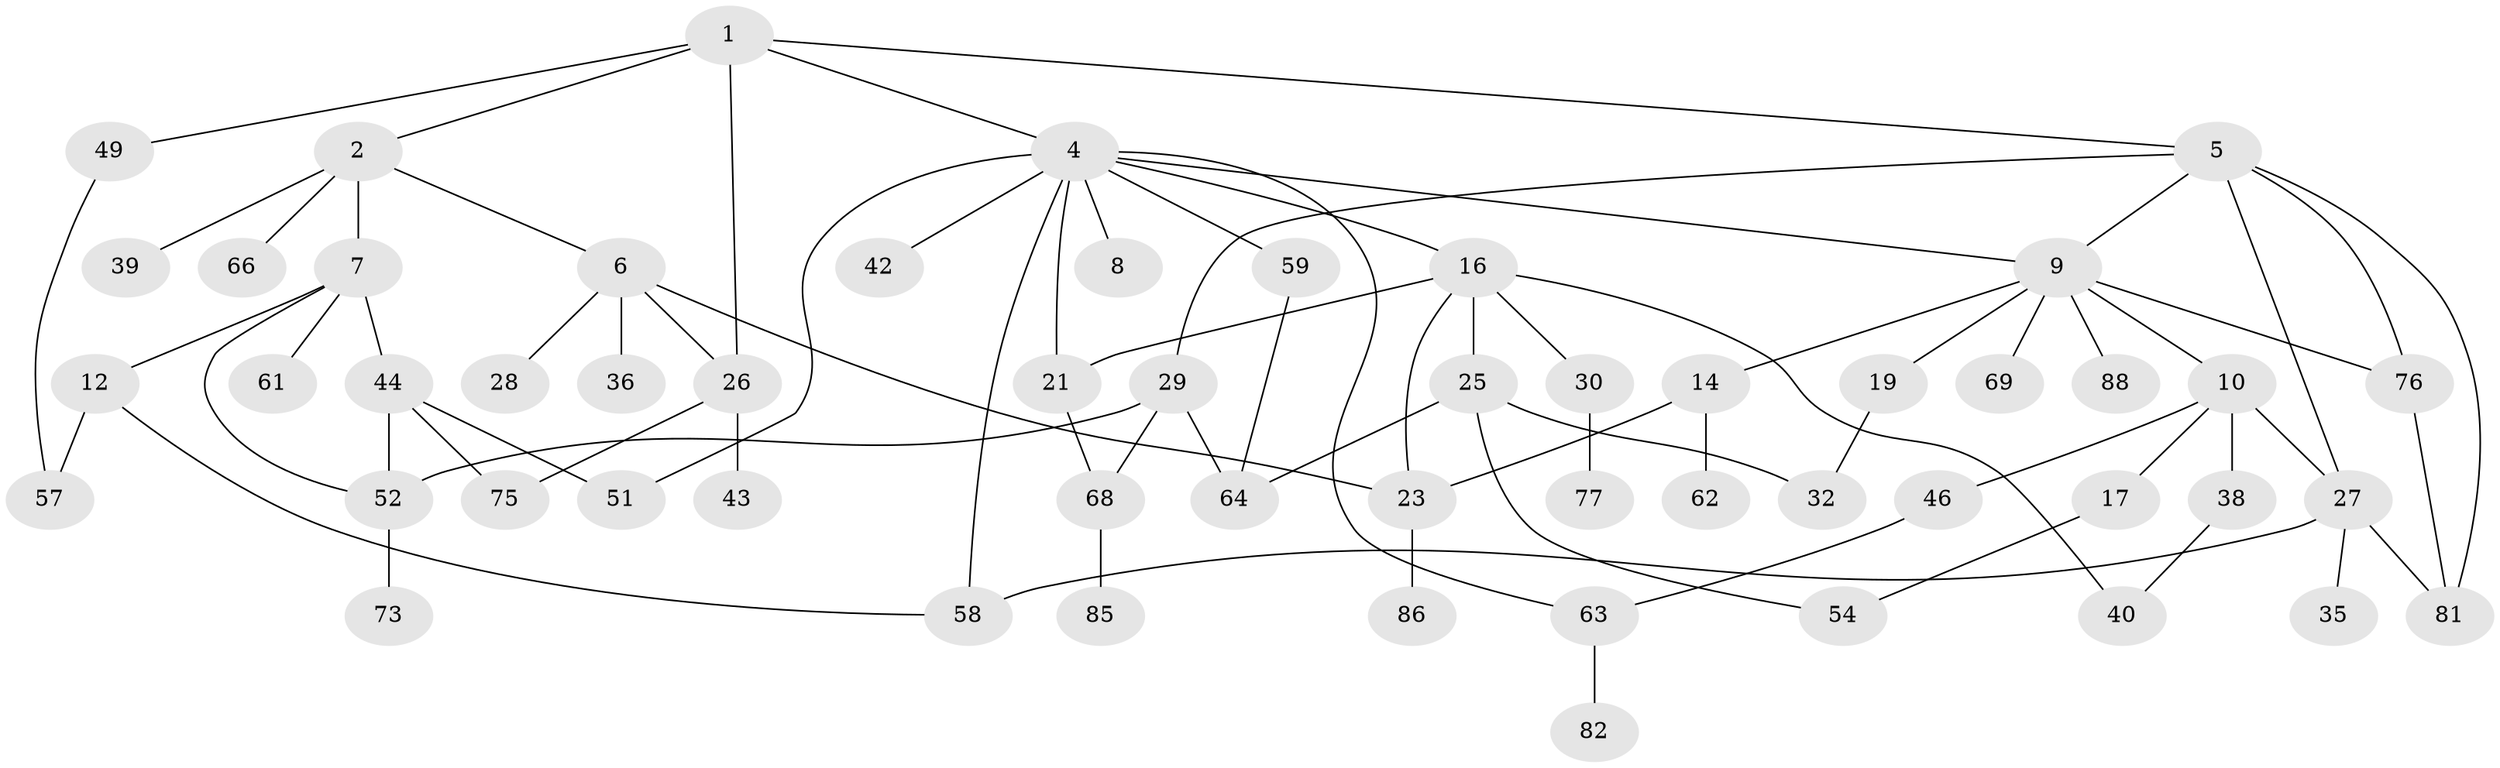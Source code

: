 // original degree distribution, {3: 0.19101123595505617, 5: 0.02247191011235955, 4: 0.14606741573033707, 8: 0.011235955056179775, 6: 0.033707865168539325, 1: 0.25842696629213485, 2: 0.33707865168539325}
// Generated by graph-tools (version 1.1) at 2025/10/02/27/25 16:10:52]
// undirected, 55 vertices, 77 edges
graph export_dot {
graph [start="1"]
  node [color=gray90,style=filled];
  1 [super="+3"];
  2 [super="+41"];
  4 [super="+22"];
  5 [super="+13"];
  6 [super="+31"];
  7 [super="+24"];
  8;
  9 [super="+15"];
  10 [super="+11"];
  12 [super="+37"];
  14 [super="+55"];
  16 [super="+18"];
  17 [super="+20"];
  19 [super="+47"];
  21 [super="+60"];
  23 [super="+72"];
  25 [super="+33"];
  26 [super="+34"];
  27 [super="+45"];
  28;
  29 [super="+48"];
  30;
  32;
  35;
  36;
  38;
  39;
  40 [super="+84"];
  42;
  43 [super="+53"];
  44;
  46 [super="+78"];
  49 [super="+50"];
  51 [super="+67"];
  52 [super="+56"];
  54 [super="+79"];
  57 [super="+70"];
  58 [super="+89"];
  59 [super="+71"];
  61;
  62;
  63 [super="+65"];
  64 [super="+74"];
  66;
  68 [super="+87"];
  69;
  73;
  75;
  76 [super="+83"];
  77 [super="+80"];
  81;
  82;
  85;
  86;
  88;
  1 -- 2;
  1 -- 5;
  1 -- 26;
  1 -- 4;
  1 -- 49;
  2 -- 6;
  2 -- 7;
  2 -- 39;
  2 -- 66;
  4 -- 8;
  4 -- 16;
  4 -- 63;
  4 -- 58;
  4 -- 21;
  4 -- 9;
  4 -- 42;
  4 -- 59;
  4 -- 51;
  5 -- 9;
  5 -- 29;
  5 -- 81;
  5 -- 27;
  5 -- 76;
  6 -- 28;
  6 -- 26;
  6 -- 36;
  6 -- 23;
  7 -- 12;
  7 -- 52;
  7 -- 44;
  7 -- 61;
  9 -- 10;
  9 -- 14;
  9 -- 19;
  9 -- 88;
  9 -- 76;
  9 -- 69;
  10 -- 17;
  10 -- 38;
  10 -- 46;
  10 -- 27;
  12 -- 57;
  12 -- 58;
  14 -- 62;
  14 -- 23;
  16 -- 21;
  16 -- 25;
  16 -- 30;
  16 -- 23;
  16 -- 40;
  17 -- 54;
  19 -- 32;
  21 -- 68;
  23 -- 86;
  25 -- 54;
  25 -- 64;
  25 -- 32;
  26 -- 75;
  26 -- 43;
  27 -- 35;
  27 -- 81;
  27 -- 58;
  29 -- 52;
  29 -- 64;
  29 -- 68;
  30 -- 77;
  38 -- 40;
  44 -- 51;
  44 -- 75;
  44 -- 52;
  46 -- 63;
  49 -- 57;
  52 -- 73;
  59 -- 64;
  63 -- 82;
  68 -- 85;
  76 -- 81;
}
